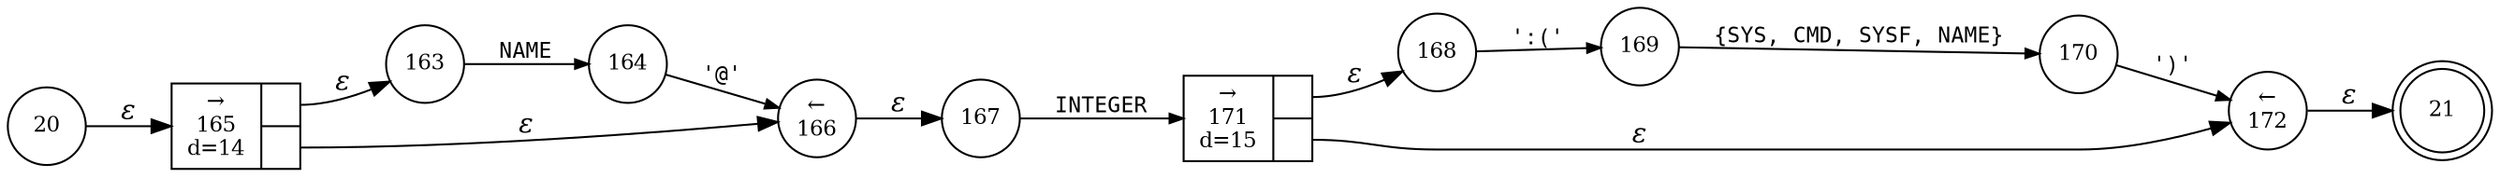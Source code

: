 digraph ATN {
rankdir=LR;
s21[fontsize=11, label="21", shape=doublecircle, fixedsize=true, width=.6];
s163[fontsize=11,label="163", shape=circle, fixedsize=true, width=.55, peripheries=1];
s20[fontsize=11,label="20", shape=circle, fixedsize=true, width=.55, peripheries=1];
s164[fontsize=11,label="164", shape=circle, fixedsize=true, width=.55, peripheries=1];
s165[fontsize=11,label="{&rarr;\n165\nd=14|{<p0>|<p1>}}", shape=record, fixedsize=false, peripheries=1];
s166[fontsize=11,label="&larr;\n166", shape=circle, fixedsize=true, width=.55, peripheries=1];
s167[fontsize=11,label="167", shape=circle, fixedsize=true, width=.55, peripheries=1];
s168[fontsize=11,label="168", shape=circle, fixedsize=true, width=.55, peripheries=1];
s169[fontsize=11,label="169", shape=circle, fixedsize=true, width=.55, peripheries=1];
s170[fontsize=11,label="170", shape=circle, fixedsize=true, width=.55, peripheries=1];
s171[fontsize=11,label="{&rarr;\n171\nd=15|{<p0>|<p1>}}", shape=record, fixedsize=false, peripheries=1];
s172[fontsize=11,label="&larr;\n172", shape=circle, fixedsize=true, width=.55, peripheries=1];
s20 -> s165 [fontname="Times-Italic", label="&epsilon;"];
s165:p0 -> s163 [fontname="Times-Italic", label="&epsilon;"];
s165:p1 -> s166 [fontname="Times-Italic", label="&epsilon;"];
s163 -> s164 [fontsize=11, fontname="Courier", arrowsize=.7, label = "NAME", arrowhead = normal];
s166 -> s167 [fontname="Times-Italic", label="&epsilon;"];
s164 -> s166 [fontsize=11, fontname="Courier", arrowsize=.7, label = "'@'", arrowhead = normal];
s167 -> s171 [fontsize=11, fontname="Courier", arrowsize=.7, label = "INTEGER", arrowhead = normal];
s171:p0 -> s168 [fontname="Times-Italic", label="&epsilon;"];
s171:p1 -> s172 [fontname="Times-Italic", label="&epsilon;"];
s168 -> s169 [fontsize=11, fontname="Courier", arrowsize=.7, label = "':('", arrowhead = normal];
s172 -> s21 [fontname="Times-Italic", label="&epsilon;"];
s169 -> s170 [fontsize=11, fontname="Courier", arrowsize=.7, label = "{SYS, CMD, SYSF, NAME}", arrowhead = normal];
s170 -> s172 [fontsize=11, fontname="Courier", arrowsize=.7, label = "')'", arrowhead = normal];
}